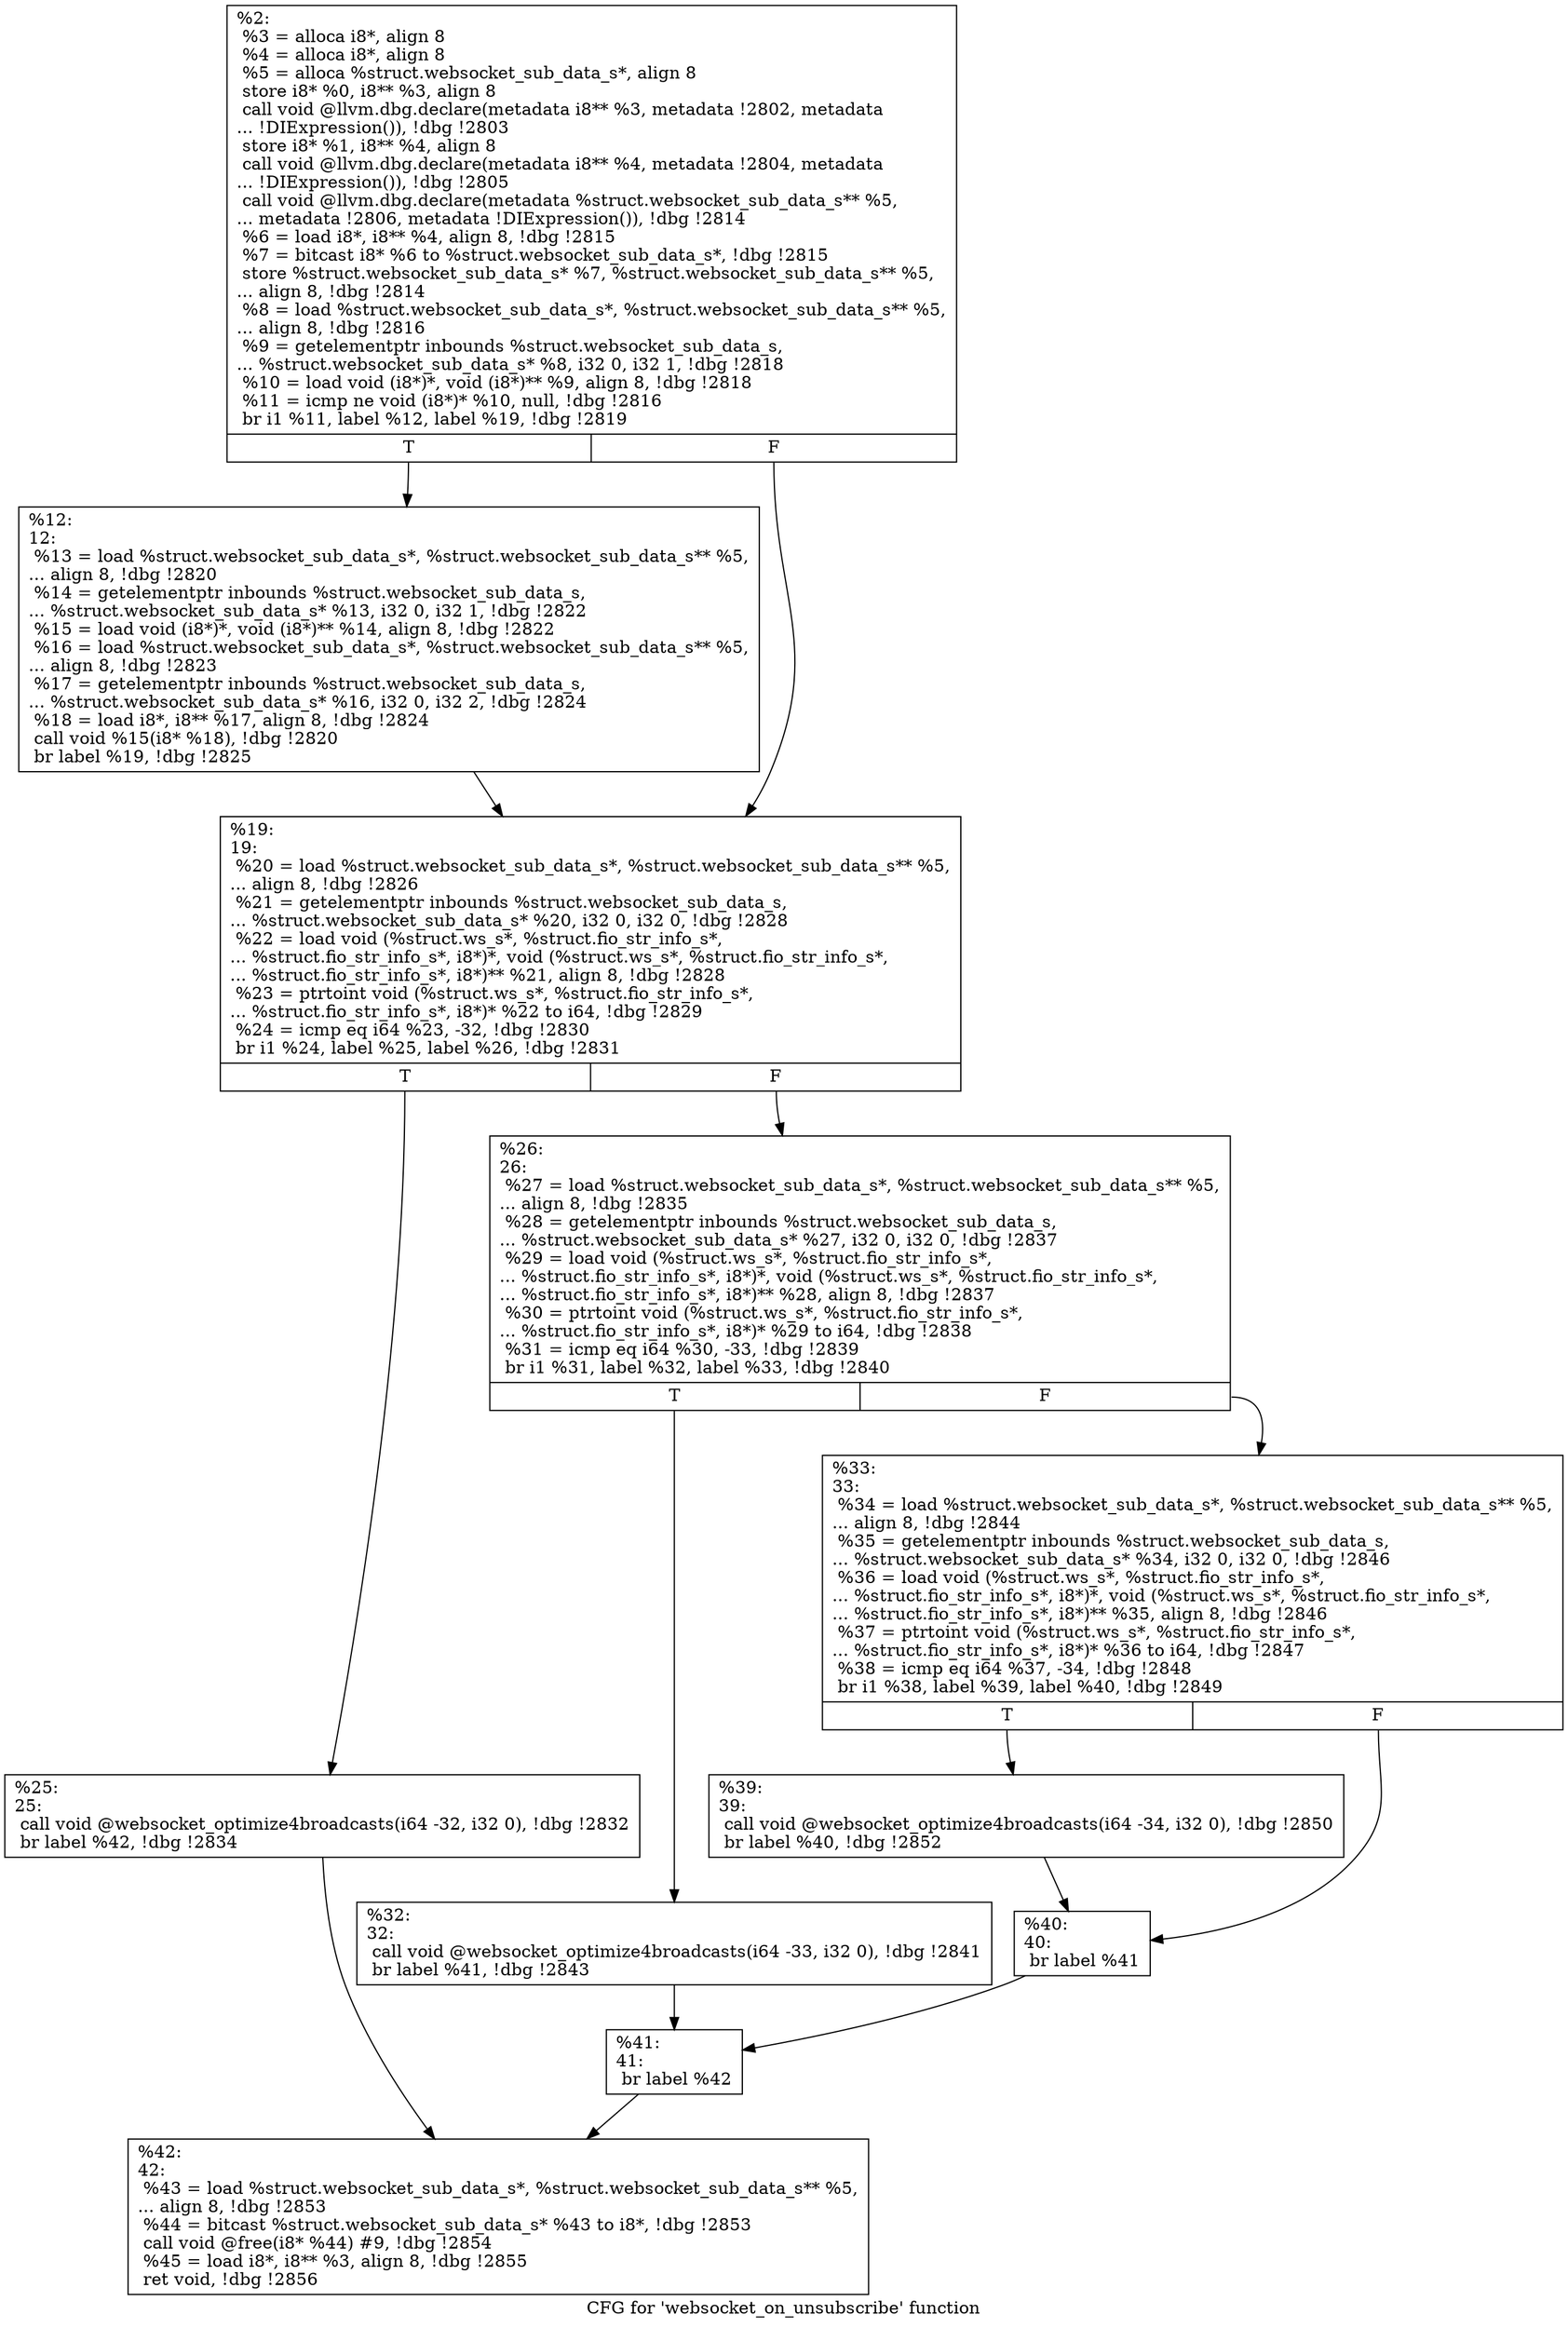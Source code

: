 digraph "CFG for 'websocket_on_unsubscribe' function" {
	label="CFG for 'websocket_on_unsubscribe' function";

	Node0x556851eeff00 [shape=record,label="{%2:\l  %3 = alloca i8*, align 8\l  %4 = alloca i8*, align 8\l  %5 = alloca %struct.websocket_sub_data_s*, align 8\l  store i8* %0, i8** %3, align 8\l  call void @llvm.dbg.declare(metadata i8** %3, metadata !2802, metadata\l... !DIExpression()), !dbg !2803\l  store i8* %1, i8** %4, align 8\l  call void @llvm.dbg.declare(metadata i8** %4, metadata !2804, metadata\l... !DIExpression()), !dbg !2805\l  call void @llvm.dbg.declare(metadata %struct.websocket_sub_data_s** %5,\l... metadata !2806, metadata !DIExpression()), !dbg !2814\l  %6 = load i8*, i8** %4, align 8, !dbg !2815\l  %7 = bitcast i8* %6 to %struct.websocket_sub_data_s*, !dbg !2815\l  store %struct.websocket_sub_data_s* %7, %struct.websocket_sub_data_s** %5,\l... align 8, !dbg !2814\l  %8 = load %struct.websocket_sub_data_s*, %struct.websocket_sub_data_s** %5,\l... align 8, !dbg !2816\l  %9 = getelementptr inbounds %struct.websocket_sub_data_s,\l... %struct.websocket_sub_data_s* %8, i32 0, i32 1, !dbg !2818\l  %10 = load void (i8*)*, void (i8*)** %9, align 8, !dbg !2818\l  %11 = icmp ne void (i8*)* %10, null, !dbg !2816\l  br i1 %11, label %12, label %19, !dbg !2819\l|{<s0>T|<s1>F}}"];
	Node0x556851eeff00:s0 -> Node0x556851ef0560;
	Node0x556851eeff00:s1 -> Node0x556851ef05b0;
	Node0x556851ef0560 [shape=record,label="{%12:\l12:                                               \l  %13 = load %struct.websocket_sub_data_s*, %struct.websocket_sub_data_s** %5,\l... align 8, !dbg !2820\l  %14 = getelementptr inbounds %struct.websocket_sub_data_s,\l... %struct.websocket_sub_data_s* %13, i32 0, i32 1, !dbg !2822\l  %15 = load void (i8*)*, void (i8*)** %14, align 8, !dbg !2822\l  %16 = load %struct.websocket_sub_data_s*, %struct.websocket_sub_data_s** %5,\l... align 8, !dbg !2823\l  %17 = getelementptr inbounds %struct.websocket_sub_data_s,\l... %struct.websocket_sub_data_s* %16, i32 0, i32 2, !dbg !2824\l  %18 = load i8*, i8** %17, align 8, !dbg !2824\l  call void %15(i8* %18), !dbg !2820\l  br label %19, !dbg !2825\l}"];
	Node0x556851ef0560 -> Node0x556851ef05b0;
	Node0x556851ef05b0 [shape=record,label="{%19:\l19:                                               \l  %20 = load %struct.websocket_sub_data_s*, %struct.websocket_sub_data_s** %5,\l... align 8, !dbg !2826\l  %21 = getelementptr inbounds %struct.websocket_sub_data_s,\l... %struct.websocket_sub_data_s* %20, i32 0, i32 0, !dbg !2828\l  %22 = load void (%struct.ws_s*, %struct.fio_str_info_s*,\l... %struct.fio_str_info_s*, i8*)*, void (%struct.ws_s*, %struct.fio_str_info_s*,\l... %struct.fio_str_info_s*, i8*)** %21, align 8, !dbg !2828\l  %23 = ptrtoint void (%struct.ws_s*, %struct.fio_str_info_s*,\l... %struct.fio_str_info_s*, i8*)* %22 to i64, !dbg !2829\l  %24 = icmp eq i64 %23, -32, !dbg !2830\l  br i1 %24, label %25, label %26, !dbg !2831\l|{<s0>T|<s1>F}}"];
	Node0x556851ef05b0:s0 -> Node0x556851ef0600;
	Node0x556851ef05b0:s1 -> Node0x556851ef0650;
	Node0x556851ef0600 [shape=record,label="{%25:\l25:                                               \l  call void @websocket_optimize4broadcasts(i64 -32, i32 0), !dbg !2832\l  br label %42, !dbg !2834\l}"];
	Node0x556851ef0600 -> Node0x556851ef0830;
	Node0x556851ef0650 [shape=record,label="{%26:\l26:                                               \l  %27 = load %struct.websocket_sub_data_s*, %struct.websocket_sub_data_s** %5,\l... align 8, !dbg !2835\l  %28 = getelementptr inbounds %struct.websocket_sub_data_s,\l... %struct.websocket_sub_data_s* %27, i32 0, i32 0, !dbg !2837\l  %29 = load void (%struct.ws_s*, %struct.fio_str_info_s*,\l... %struct.fio_str_info_s*, i8*)*, void (%struct.ws_s*, %struct.fio_str_info_s*,\l... %struct.fio_str_info_s*, i8*)** %28, align 8, !dbg !2837\l  %30 = ptrtoint void (%struct.ws_s*, %struct.fio_str_info_s*,\l... %struct.fio_str_info_s*, i8*)* %29 to i64, !dbg !2838\l  %31 = icmp eq i64 %30, -33, !dbg !2839\l  br i1 %31, label %32, label %33, !dbg !2840\l|{<s0>T|<s1>F}}"];
	Node0x556851ef0650:s0 -> Node0x556851ef06a0;
	Node0x556851ef0650:s1 -> Node0x556851ef06f0;
	Node0x556851ef06a0 [shape=record,label="{%32:\l32:                                               \l  call void @websocket_optimize4broadcasts(i64 -33, i32 0), !dbg !2841\l  br label %41, !dbg !2843\l}"];
	Node0x556851ef06a0 -> Node0x556851ef07e0;
	Node0x556851ef06f0 [shape=record,label="{%33:\l33:                                               \l  %34 = load %struct.websocket_sub_data_s*, %struct.websocket_sub_data_s** %5,\l... align 8, !dbg !2844\l  %35 = getelementptr inbounds %struct.websocket_sub_data_s,\l... %struct.websocket_sub_data_s* %34, i32 0, i32 0, !dbg !2846\l  %36 = load void (%struct.ws_s*, %struct.fio_str_info_s*,\l... %struct.fio_str_info_s*, i8*)*, void (%struct.ws_s*, %struct.fio_str_info_s*,\l... %struct.fio_str_info_s*, i8*)** %35, align 8, !dbg !2846\l  %37 = ptrtoint void (%struct.ws_s*, %struct.fio_str_info_s*,\l... %struct.fio_str_info_s*, i8*)* %36 to i64, !dbg !2847\l  %38 = icmp eq i64 %37, -34, !dbg !2848\l  br i1 %38, label %39, label %40, !dbg !2849\l|{<s0>T|<s1>F}}"];
	Node0x556851ef06f0:s0 -> Node0x556851ef0740;
	Node0x556851ef06f0:s1 -> Node0x556851ef0790;
	Node0x556851ef0740 [shape=record,label="{%39:\l39:                                               \l  call void @websocket_optimize4broadcasts(i64 -34, i32 0), !dbg !2850\l  br label %40, !dbg !2852\l}"];
	Node0x556851ef0740 -> Node0x556851ef0790;
	Node0x556851ef0790 [shape=record,label="{%40:\l40:                                               \l  br label %41\l}"];
	Node0x556851ef0790 -> Node0x556851ef07e0;
	Node0x556851ef07e0 [shape=record,label="{%41:\l41:                                               \l  br label %42\l}"];
	Node0x556851ef07e0 -> Node0x556851ef0830;
	Node0x556851ef0830 [shape=record,label="{%42:\l42:                                               \l  %43 = load %struct.websocket_sub_data_s*, %struct.websocket_sub_data_s** %5,\l... align 8, !dbg !2853\l  %44 = bitcast %struct.websocket_sub_data_s* %43 to i8*, !dbg !2853\l  call void @free(i8* %44) #9, !dbg !2854\l  %45 = load i8*, i8** %3, align 8, !dbg !2855\l  ret void, !dbg !2856\l}"];
}
